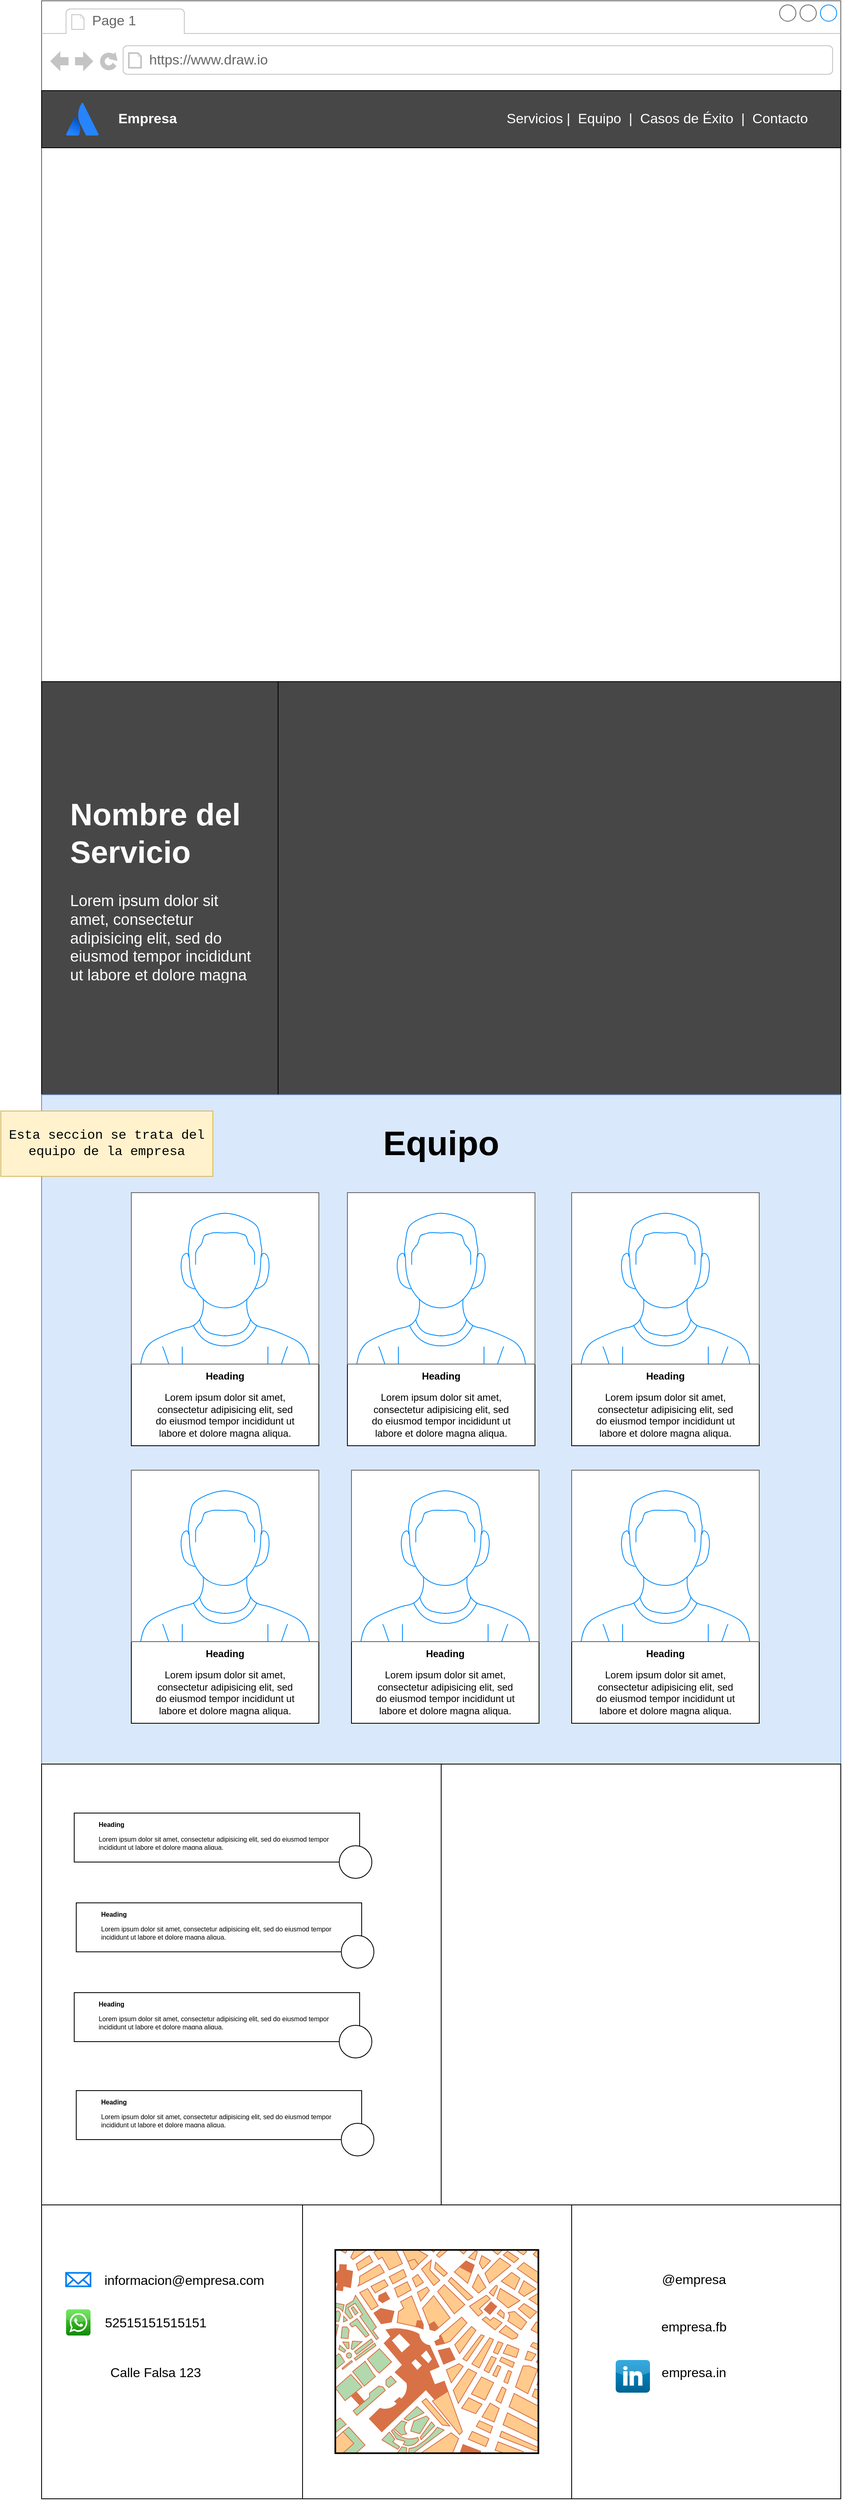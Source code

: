 <mxfile version="20.3.0" type="device" pages="3"><diagram name="Pagina Principal" id="2cc2dc42-3aac-f2a9-1cec-7a8b7cbee084"><mxGraphModel dx="1422" dy="794" grid="1" gridSize="10" guides="1" tooltips="1" connect="1" arrows="1" fold="1" page="1" pageScale="1" pageWidth="1100" pageHeight="850" background="#ffffff" math="0" shadow="0"><root><mxCell id="0"/><mxCell id="1" parent="0"/><mxCell id="NIsYrSGL74fuebZA7qUO-1" value="" style="strokeWidth=1;shadow=0;dashed=0;align=center;html=1;shape=mxgraph.mockup.containers.browserWindow;rSize=0;strokeColor=#666666;strokeColor2=#008cff;strokeColor3=#c4c4c4;mainText=,;recursiveResize=0;fillColor=#FFFFFF;" parent="1" vertex="1"><mxGeometry x="70" y="20" width="980" height="3060" as="geometry"/></mxCell><mxCell id="NIsYrSGL74fuebZA7qUO-2" value="Page 1" style="strokeWidth=1;shadow=0;dashed=0;align=center;html=1;shape=mxgraph.mockup.containers.anchor;fontSize=17;fontColor=#666666;align=left;" parent="NIsYrSGL74fuebZA7qUO-1" vertex="1"><mxGeometry x="60" y="12" width="110" height="26" as="geometry"/></mxCell><mxCell id="NIsYrSGL74fuebZA7qUO-3" value="https://www.draw.io" style="strokeWidth=1;shadow=0;dashed=0;align=center;html=1;shape=mxgraph.mockup.containers.anchor;rSize=0;fontSize=17;fontColor=#666666;align=left;" parent="NIsYrSGL74fuebZA7qUO-1" vertex="1"><mxGeometry x="130" y="60" width="250" height="26" as="geometry"/></mxCell><mxCell id="NIsYrSGL74fuebZA7qUO-4" value="" style="rounded=0;whiteSpace=wrap;html=1;strokeColor=#000000;fillColor=#474747;" parent="NIsYrSGL74fuebZA7qUO-1" vertex="1"><mxGeometry y="110" width="980" height="70" as="geometry"/></mxCell><mxCell id="NIsYrSGL74fuebZA7qUO-5" value="" style="image;image=img/lib/atlassian/Atlassian_Logo.svg;strokeColor=#000000;fillColor=#474747;" parent="NIsYrSGL74fuebZA7qUO-1" vertex="1"><mxGeometry x="30" y="125" width="40" height="40" as="geometry"/></mxCell><mxCell id="NIsYrSGL74fuebZA7qUO-6" value="Empresa" style="text;html=1;align=center;verticalAlign=middle;whiteSpace=wrap;rounded=0;fontColor=#FFFFFF;fontStyle=1;fontSize=17;" parent="NIsYrSGL74fuebZA7qUO-1" vertex="1"><mxGeometry x="80" y="130" width="100" height="30" as="geometry"/></mxCell><mxCell id="NIsYrSGL74fuebZA7qUO-7" value="Servicios |&amp;nbsp; Equipo&amp;nbsp; |&amp;nbsp; Casos de Éxito&amp;nbsp; |&amp;nbsp; Contacto" style="text;html=1;strokeColor=none;fillColor=none;align=center;verticalAlign=middle;whiteSpace=wrap;rounded=0;fontSize=17;fontColor=#FFFFFF;" parent="NIsYrSGL74fuebZA7qUO-1" vertex="1"><mxGeometry x="550" y="125" width="410" height="40" as="geometry"/></mxCell><mxCell id="NIsYrSGL74fuebZA7qUO-8" value="" style="shape=image;imageAspect=0;aspect=fixed;verticalLabelPosition=bottom;verticalAlign=top;fontSize=17;fontColor=#FFFFFF;strokeColor=#000000;fillColor=#474747;image=https://images.unsplash.com/photo-1550751827-4bd374c3f58b?ixlib=rb-1.2.1&amp;ixid=MnwxMjA3fDB8MHxwaG90by1wYWdlfHx8fGVufDB8fHx8&amp;auto=format&amp;fit=crop&amp;w=1470&amp;q=80;" parent="NIsYrSGL74fuebZA7qUO-1" vertex="1"><mxGeometry y="180" width="980" height="653.96" as="geometry"/></mxCell><mxCell id="NIsYrSGL74fuebZA7qUO-9" value="Empresa" style="text;html=1;align=center;verticalAlign=middle;whiteSpace=wrap;rounded=0;fontColor=#FFFFFF;fontStyle=1;fontSize=74;" parent="NIsYrSGL74fuebZA7qUO-1" vertex="1"><mxGeometry x="325" y="390" width="330" height="150" as="geometry"/></mxCell><mxCell id="NIsYrSGL74fuebZA7qUO-11" value="&lt;h1 style=&quot;font-size: 19px;&quot;&gt;Sobre Nosotros&lt;/h1&gt;&lt;p style=&quot;font-size: 19px;&quot;&gt;Lorem ipsum dolor sit amet, consectetur adipisicing elit, sed do eiusmod tempor incididunt ut labore et dolore magna aliqua.&lt;/p&gt;" style="text;html=1;strokeColor=none;fillColor=none;spacing=5;spacingTop=-20;whiteSpace=wrap;overflow=hidden;rounded=0;fontSize=19;fontColor=#FFFFFF;" parent="NIsYrSGL74fuebZA7qUO-1" vertex="1"><mxGeometry x="500" y="710" width="460" height="110" as="geometry"/></mxCell><mxCell id="NIsYrSGL74fuebZA7qUO-13" value="" style="rounded=0;whiteSpace=wrap;html=1;fontSize=19;fontColor=#FFFFFF;strokeColor=#000000;fillColor=#474747;" parent="NIsYrSGL74fuebZA7qUO-1" vertex="1"><mxGeometry y="834" width="290" height="506" as="geometry"/></mxCell><mxCell id="NIsYrSGL74fuebZA7qUO-14" value="" style="rounded=0;whiteSpace=wrap;html=1;fontSize=19;fontColor=#FFFFFF;strokeColor=#000000;fillColor=#474747;" parent="NIsYrSGL74fuebZA7qUO-1" vertex="1"><mxGeometry x="290" y="834" width="690" height="506" as="geometry"/></mxCell><mxCell id="NIsYrSGL74fuebZA7qUO-16" value="&lt;h1&gt;Nombre del Servicio&lt;/h1&gt;&lt;p&gt;Lorem ipsum dolor sit amet, consectetur adipisicing elit, sed do eiusmod tempor incididunt ut labore et dolore magna aliqua.&lt;/p&gt;" style="text;html=1;strokeColor=none;fillColor=none;spacing=5;spacingTop=-20;whiteSpace=wrap;overflow=hidden;rounded=0;fontSize=19;fontColor=#FFFFFF;" parent="NIsYrSGL74fuebZA7qUO-1" vertex="1"><mxGeometry x="30" y="960" width="230" height="243" as="geometry"/></mxCell><mxCell id="NIsYrSGL74fuebZA7qUO-19" value="" style="shape=image;html=1;verticalAlign=top;verticalLabelPosition=bottom;labelBackgroundColor=#ffffff;imageAspect=0;aspect=fixed;image=https://cdn2.iconfinder.com/data/icons/essential-web-3/50/layout-carousel-edit-adjust-organize-128.png;fontSize=19;fontColor=#FFFFFF;strokeColor=#FFFFFF;fillColor=#FFFFFF;" parent="NIsYrSGL74fuebZA7qUO-1" vertex="1"><mxGeometry x="410" y="870" width="420" height="420" as="geometry"/></mxCell><mxCell id="6pDQMsN-N_h8zqAbjhQN-1" value="" style="rounded=0;whiteSpace=wrap;html=1;" vertex="1" parent="NIsYrSGL74fuebZA7qUO-1"><mxGeometry y="2700" width="320" height="360" as="geometry"/></mxCell><mxCell id="6pDQMsN-N_h8zqAbjhQN-2" value="" style="rounded=0;whiteSpace=wrap;html=1;" vertex="1" parent="NIsYrSGL74fuebZA7qUO-1"><mxGeometry x="320" y="2700" width="330" height="360" as="geometry"/></mxCell><mxCell id="6pDQMsN-N_h8zqAbjhQN-6" value="" style="verticalLabelPosition=bottom;shadow=0;dashed=0;align=center;html=1;verticalAlign=top;strokeWidth=1;shape=mxgraph.mockup.misc.map;" vertex="1" parent="NIsYrSGL74fuebZA7qUO-1"><mxGeometry x="360" y="2755" width="250" height="250" as="geometry"/></mxCell><mxCell id="6pDQMsN-N_h8zqAbjhQN-13" value="informacion@empresa.com" style="text;html=1;strokeColor=none;fillColor=none;align=center;verticalAlign=middle;whiteSpace=wrap;rounded=0;fontSize=16;" vertex="1" parent="NIsYrSGL74fuebZA7qUO-1"><mxGeometry x="80" y="2776.5" width="190" height="30" as="geometry"/></mxCell><mxCell id="6pDQMsN-N_h8zqAbjhQN-14" value="" style="html=1;verticalLabelPosition=bottom;align=center;labelBackgroundColor=#ffffff;verticalAlign=top;strokeWidth=2;strokeColor=#0080F0;shadow=0;dashed=0;shape=mxgraph.ios7.icons.mail;fontSize=16;" vertex="1" parent="NIsYrSGL74fuebZA7qUO-1"><mxGeometry x="30" y="2783.25" width="30" height="16.5" as="geometry"/></mxCell><mxCell id="6pDQMsN-N_h8zqAbjhQN-17" value="" style="dashed=0;outlineConnect=0;html=1;align=center;labelPosition=center;verticalLabelPosition=bottom;verticalAlign=top;shape=mxgraph.webicons.whatsapp;fillColor=#4FE238;gradientColor=#138709;fontSize=16;" vertex="1" parent="NIsYrSGL74fuebZA7qUO-1"><mxGeometry x="30" y="2828" width="30" height="32" as="geometry"/></mxCell><mxCell id="6pDQMsN-N_h8zqAbjhQN-18" value="" style="shape=image;html=1;verticalAlign=top;verticalLabelPosition=bottom;labelBackgroundColor=#ffffff;imageAspect=0;aspect=fixed;image=https://cdn2.iconfinder.com/data/icons/bitsies/128/Location-128.png;fontSize=16;" vertex="1" parent="NIsYrSGL74fuebZA7qUO-1"><mxGeometry x="30" y="2890" width="30" height="30" as="geometry"/></mxCell><mxCell id="6pDQMsN-N_h8zqAbjhQN-20" value="52515151515151" style="text;html=1;strokeColor=none;fillColor=none;align=center;verticalAlign=middle;whiteSpace=wrap;rounded=0;fontSize=16;" vertex="1" parent="NIsYrSGL74fuebZA7qUO-1"><mxGeometry x="110" y="2829" width="60" height="30" as="geometry"/></mxCell><mxCell id="6pDQMsN-N_h8zqAbjhQN-21" value="Calle Falsa 123" style="text;html=1;strokeColor=none;fillColor=none;align=center;verticalAlign=middle;whiteSpace=wrap;rounded=0;fontSize=16;" vertex="1" parent="NIsYrSGL74fuebZA7qUO-1"><mxGeometry x="80" y="2890" width="120" height="30" as="geometry"/></mxCell><mxCell id="NIsYrSGL74fuebZA7qUO-20" value="" style="rounded=0;whiteSpace=wrap;html=1;fontSize=19;strokeColor=#6c8ebf;fillColor=#dae8fc;" parent="1" vertex="1"><mxGeometry x="70" y="1360" width="980" height="820" as="geometry"/></mxCell><mxCell id="NIsYrSGL74fuebZA7qUO-21" value="Equipo" style="text;html=1;strokeColor=none;fillColor=none;align=center;verticalAlign=middle;whiteSpace=wrap;rounded=0;fontSize=42;fontColor=#000000;fontStyle=1" parent="1" vertex="1"><mxGeometry x="485" y="1390" width="150" height="60" as="geometry"/></mxCell><mxCell id="NIsYrSGL74fuebZA7qUO-22" value="" style="whiteSpace=wrap;html=1;aspect=fixed;fontSize=42;fontColor=#000000;strokeColor=#000000;fillColor=#FFFFFF;" parent="1" vertex="1"><mxGeometry x="180" y="1480" width="230" height="230" as="geometry"/></mxCell><mxCell id="NIsYrSGL74fuebZA7qUO-23" value="" style="rounded=0;whiteSpace=wrap;html=1;fontSize=42;fontColor=#000000;strokeColor=#000000;fillColor=#FFFFFF;" parent="1" vertex="1"><mxGeometry x="180" y="1690" width="230" height="100" as="geometry"/></mxCell><mxCell id="NIsYrSGL74fuebZA7qUO-24" value="&lt;h1 style=&quot;font-size: 12px;&quot;&gt;Heading&lt;/h1&gt;&lt;p style=&quot;font-size: 12px;&quot;&gt;Lorem ipsum dolor sit amet, consectetur adipisicing elit, sed do eiusmod tempor incididunt ut labore et dolore magna aliqua.&lt;/p&gt;" style="text;html=1;strokeColor=none;fillColor=none;spacing=5;spacingTop=-20;whiteSpace=wrap;overflow=hidden;rounded=0;fontSize=12;fontColor=#000000;align=center;" parent="1" vertex="1"><mxGeometry x="200" y="1700" width="190" height="120" as="geometry"/></mxCell><mxCell id="NIsYrSGL74fuebZA7qUO-25" value="" style="verticalLabelPosition=bottom;shadow=0;dashed=0;align=center;html=1;verticalAlign=top;strokeWidth=1;shape=mxgraph.mockup.containers.userMale;strokeColor=#666666;strokeColor2=#008cff;fontSize=12;fontColor=#000000;fillColor=#FFFFFF;" parent="1" vertex="1"><mxGeometry x="180" y="1480" width="230" height="210" as="geometry"/></mxCell><mxCell id="NIsYrSGL74fuebZA7qUO-26" value="" style="rounded=0;whiteSpace=wrap;html=1;fontSize=42;fontColor=#000000;strokeColor=#000000;fillColor=#FFFFFF;" parent="1" vertex="1"><mxGeometry x="445" y="1690" width="230" height="100" as="geometry"/></mxCell><mxCell id="NIsYrSGL74fuebZA7qUO-27" value="&lt;h1 style=&quot;font-size: 12px;&quot;&gt;Heading&lt;/h1&gt;&lt;p style=&quot;font-size: 12px;&quot;&gt;Lorem ipsum dolor sit amet, consectetur adipisicing elit, sed do eiusmod tempor incididunt ut labore et dolore magna aliqua.&lt;/p&gt;" style="text;html=1;strokeColor=none;fillColor=none;spacing=5;spacingTop=-20;whiteSpace=wrap;overflow=hidden;rounded=0;fontSize=12;fontColor=#000000;align=center;" parent="1" vertex="1"><mxGeometry x="465" y="1700" width="190" height="120" as="geometry"/></mxCell><mxCell id="NIsYrSGL74fuebZA7qUO-28" value="" style="verticalLabelPosition=bottom;shadow=0;dashed=0;align=center;html=1;verticalAlign=top;strokeWidth=1;shape=mxgraph.mockup.containers.userMale;strokeColor=#666666;strokeColor2=#008cff;fontSize=12;fontColor=#000000;fillColor=#FFFFFF;" parent="1" vertex="1"><mxGeometry x="445" y="1480" width="230" height="210" as="geometry"/></mxCell><mxCell id="NIsYrSGL74fuebZA7qUO-29" value="" style="rounded=0;whiteSpace=wrap;html=1;fontSize=42;fontColor=#000000;strokeColor=#000000;fillColor=#FFFFFF;" parent="1" vertex="1"><mxGeometry x="720" y="1690" width="230" height="100" as="geometry"/></mxCell><mxCell id="NIsYrSGL74fuebZA7qUO-30" value="&lt;h1 style=&quot;font-size: 12px;&quot;&gt;Heading&lt;/h1&gt;&lt;p style=&quot;font-size: 12px;&quot;&gt;Lorem ipsum dolor sit amet, consectetur adipisicing elit, sed do eiusmod tempor incididunt ut labore et dolore magna aliqua.&lt;/p&gt;" style="text;html=1;strokeColor=none;fillColor=none;spacing=5;spacingTop=-20;whiteSpace=wrap;overflow=hidden;rounded=0;fontSize=12;fontColor=#000000;align=center;" parent="1" vertex="1"><mxGeometry x="740" y="1700" width="190" height="120" as="geometry"/></mxCell><mxCell id="NIsYrSGL74fuebZA7qUO-31" value="" style="verticalLabelPosition=bottom;shadow=0;dashed=0;align=center;html=1;verticalAlign=top;strokeWidth=1;shape=mxgraph.mockup.containers.userMale;strokeColor=#666666;strokeColor2=#008cff;fontSize=12;fontColor=#000000;fillColor=#FFFFFF;" parent="1" vertex="1"><mxGeometry x="720" y="1480" width="230" height="210" as="geometry"/></mxCell><mxCell id="NIsYrSGL74fuebZA7qUO-32" value="" style="rounded=0;whiteSpace=wrap;html=1;fontSize=42;fontColor=#000000;strokeColor=#000000;fillColor=#FFFFFF;" parent="1" vertex="1"><mxGeometry x="180" y="2030" width="230" height="100" as="geometry"/></mxCell><mxCell id="NIsYrSGL74fuebZA7qUO-33" value="&lt;h1 style=&quot;font-size: 12px;&quot;&gt;Heading&lt;/h1&gt;&lt;p style=&quot;font-size: 12px;&quot;&gt;Lorem ipsum dolor sit amet, consectetur adipisicing elit, sed do eiusmod tempor incididunt ut labore et dolore magna aliqua.&lt;/p&gt;" style="text;html=1;strokeColor=none;fillColor=none;spacing=5;spacingTop=-20;whiteSpace=wrap;overflow=hidden;rounded=0;fontSize=12;fontColor=#000000;align=center;" parent="1" vertex="1"><mxGeometry x="200" y="2040" width="190" height="120" as="geometry"/></mxCell><mxCell id="NIsYrSGL74fuebZA7qUO-34" value="" style="verticalLabelPosition=bottom;shadow=0;dashed=0;align=center;html=1;verticalAlign=top;strokeWidth=1;shape=mxgraph.mockup.containers.userMale;strokeColor=#666666;strokeColor2=#008cff;fontSize=12;fontColor=#000000;fillColor=#FFFFFF;" parent="1" vertex="1"><mxGeometry x="180" y="1820" width="230" height="210" as="geometry"/></mxCell><mxCell id="NIsYrSGL74fuebZA7qUO-35" value="" style="rounded=0;whiteSpace=wrap;html=1;fontSize=42;fontColor=#000000;strokeColor=#000000;fillColor=#FFFFFF;" parent="1" vertex="1"><mxGeometry x="450" y="2030" width="230" height="100" as="geometry"/></mxCell><mxCell id="NIsYrSGL74fuebZA7qUO-36" value="&lt;h1 style=&quot;font-size: 12px;&quot;&gt;Heading&lt;/h1&gt;&lt;p style=&quot;font-size: 12px;&quot;&gt;Lorem ipsum dolor sit amet, consectetur adipisicing elit, sed do eiusmod tempor incididunt ut labore et dolore magna aliqua.&lt;/p&gt;" style="text;html=1;strokeColor=none;fillColor=none;spacing=5;spacingTop=-20;whiteSpace=wrap;overflow=hidden;rounded=0;fontSize=12;fontColor=#000000;align=center;" parent="1" vertex="1"><mxGeometry x="470" y="2040" width="190" height="120" as="geometry"/></mxCell><mxCell id="NIsYrSGL74fuebZA7qUO-37" value="" style="verticalLabelPosition=bottom;shadow=0;dashed=0;align=center;html=1;verticalAlign=top;strokeWidth=1;shape=mxgraph.mockup.containers.userMale;strokeColor=#666666;strokeColor2=#008cff;fontSize=12;fontColor=#000000;fillColor=#FFFFFF;" parent="1" vertex="1"><mxGeometry x="450" y="1820" width="230" height="210" as="geometry"/></mxCell><mxCell id="NIsYrSGL74fuebZA7qUO-38" value="" style="rounded=0;whiteSpace=wrap;html=1;fontSize=42;fontColor=#000000;strokeColor=#000000;fillColor=#FFFFFF;" parent="1" vertex="1"><mxGeometry x="720" y="2030" width="230" height="100" as="geometry"/></mxCell><mxCell id="NIsYrSGL74fuebZA7qUO-39" value="&lt;h1 style=&quot;font-size: 12px;&quot;&gt;Heading&lt;/h1&gt;&lt;p style=&quot;font-size: 12px;&quot;&gt;Lorem ipsum dolor sit amet, consectetur adipisicing elit, sed do eiusmod tempor incididunt ut labore et dolore magna aliqua.&lt;/p&gt;" style="text;html=1;strokeColor=none;fillColor=none;spacing=5;spacingTop=-20;whiteSpace=wrap;overflow=hidden;rounded=0;fontSize=12;fontColor=#000000;align=center;" parent="1" vertex="1"><mxGeometry x="740" y="2040" width="190" height="120" as="geometry"/></mxCell><mxCell id="NIsYrSGL74fuebZA7qUO-40" value="" style="verticalLabelPosition=bottom;shadow=0;dashed=0;align=center;html=1;verticalAlign=top;strokeWidth=1;shape=mxgraph.mockup.containers.userMale;strokeColor=#666666;strokeColor2=#008cff;fontSize=12;fontColor=#000000;fillColor=#FFFFFF;" parent="1" vertex="1"><mxGeometry x="720" y="1820" width="230" height="210" as="geometry"/></mxCell><mxCell id="NIsYrSGL74fuebZA7qUO-41" value="" style="rounded=0;whiteSpace=wrap;html=1;fontSize=12;fontColor=#000000;strokeColor=#000000;fillColor=#FFFFFF;" parent="1" vertex="1"><mxGeometry x="70" y="2180" width="980" height="540" as="geometry"/></mxCell><mxCell id="NIsYrSGL74fuebZA7qUO-42" value="" style="rounded=0;whiteSpace=wrap;html=1;fontSize=12;fontColor=#000000;strokeColor=#000000;fillColor=#FFFFFF;" parent="1" vertex="1"><mxGeometry x="70" y="2180" width="490" height="540" as="geometry"/></mxCell><mxCell id="NIsYrSGL74fuebZA7qUO-43" value="" style="rounded=0;whiteSpace=wrap;html=1;fontSize=12;fontColor=#000000;strokeColor=#000000;fillColor=#FFFFFF;" parent="1" vertex="1"><mxGeometry x="110" y="2240" width="350" height="60" as="geometry"/></mxCell><mxCell id="NIsYrSGL74fuebZA7qUO-44" value="&lt;h1 style=&quot;font-size: 8px;&quot;&gt;Heading&lt;/h1&gt;&lt;p style=&quot;font-size: 8px;&quot;&gt;Lorem ipsum dolor sit amet, consectetur adipisicing elit, sed do eiusmod tempor incididunt ut labore et dolore magna aliqua.&lt;/p&gt;" style="text;html=1;strokeColor=none;fillColor=none;spacing=5;spacingTop=-20;whiteSpace=wrap;overflow=hidden;rounded=0;fontSize=8;fontColor=#000000;" parent="1" vertex="1"><mxGeometry x="135" y="2255" width="300" height="30" as="geometry"/></mxCell><mxCell id="NIsYrSGL74fuebZA7qUO-45" value="" style="ellipse;whiteSpace=wrap;html=1;aspect=fixed;fontSize=8;fontColor=#000000;strokeColor=#000000;fillColor=#FFFFFF;" parent="1" vertex="1"><mxGeometry x="435" y="2280" width="40" height="40" as="geometry"/></mxCell><mxCell id="NIsYrSGL74fuebZA7qUO-47" value="" style="rounded=0;whiteSpace=wrap;html=1;fontSize=12;fontColor=#000000;strokeColor=#000000;fillColor=#FFFFFF;" parent="1" vertex="1"><mxGeometry x="112.5" y="2350" width="350" height="60" as="geometry"/></mxCell><mxCell id="NIsYrSGL74fuebZA7qUO-48" value="&lt;h1 style=&quot;font-size: 8px;&quot;&gt;Heading&lt;/h1&gt;&lt;p style=&quot;font-size: 8px;&quot;&gt;Lorem ipsum dolor sit amet, consectetur adipisicing elit, sed do eiusmod tempor incididunt ut labore et dolore magna aliqua.&lt;/p&gt;" style="text;html=1;strokeColor=none;fillColor=none;spacing=5;spacingTop=-20;whiteSpace=wrap;overflow=hidden;rounded=0;fontSize=8;fontColor=#000000;" parent="1" vertex="1"><mxGeometry x="137.5" y="2365" width="300" height="30" as="geometry"/></mxCell><mxCell id="NIsYrSGL74fuebZA7qUO-49" value="" style="ellipse;whiteSpace=wrap;html=1;aspect=fixed;fontSize=8;fontColor=#000000;strokeColor=#000000;fillColor=#FFFFFF;" parent="1" vertex="1"><mxGeometry x="437.5" y="2390" width="40" height="40" as="geometry"/></mxCell><mxCell id="NIsYrSGL74fuebZA7qUO-50" value="" style="rounded=0;whiteSpace=wrap;html=1;fontSize=12;fontColor=#000000;strokeColor=#000000;fillColor=#FFFFFF;" parent="1" vertex="1"><mxGeometry x="110" y="2460" width="350" height="60" as="geometry"/></mxCell><mxCell id="NIsYrSGL74fuebZA7qUO-51" value="&lt;h1 style=&quot;font-size: 8px;&quot;&gt;Heading&lt;/h1&gt;&lt;p style=&quot;font-size: 8px;&quot;&gt;Lorem ipsum dolor sit amet, consectetur adipisicing elit, sed do eiusmod tempor incididunt ut labore et dolore magna aliqua.&lt;/p&gt;" style="text;html=1;strokeColor=none;fillColor=none;spacing=5;spacingTop=-20;whiteSpace=wrap;overflow=hidden;rounded=0;fontSize=8;fontColor=#000000;" parent="1" vertex="1"><mxGeometry x="135" y="2475" width="300" height="30" as="geometry"/></mxCell><mxCell id="NIsYrSGL74fuebZA7qUO-52" value="" style="ellipse;whiteSpace=wrap;html=1;aspect=fixed;fontSize=8;fontColor=#000000;strokeColor=#000000;fillColor=#FFFFFF;" parent="1" vertex="1"><mxGeometry x="435" y="2500" width="40" height="40" as="geometry"/></mxCell><mxCell id="NIsYrSGL74fuebZA7qUO-53" value="" style="rounded=0;whiteSpace=wrap;html=1;fontSize=12;fontColor=#000000;strokeColor=#000000;fillColor=#FFFFFF;" parent="1" vertex="1"><mxGeometry x="112.5" y="2580" width="350" height="60" as="geometry"/></mxCell><mxCell id="NIsYrSGL74fuebZA7qUO-54" value="&lt;h1 style=&quot;font-size: 8px;&quot;&gt;Heading&lt;/h1&gt;&lt;p style=&quot;font-size: 8px;&quot;&gt;Lorem ipsum dolor sit amet, consectetur adipisicing elit, sed do eiusmod tempor incididunt ut labore et dolore magna aliqua.&lt;/p&gt;" style="text;html=1;strokeColor=none;fillColor=none;spacing=5;spacingTop=-20;whiteSpace=wrap;overflow=hidden;rounded=0;fontSize=8;fontColor=#000000;" parent="1" vertex="1"><mxGeometry x="137.5" y="2595" width="300" height="30" as="geometry"/></mxCell><mxCell id="NIsYrSGL74fuebZA7qUO-55" value="" style="ellipse;whiteSpace=wrap;html=1;aspect=fixed;fontSize=8;fontColor=#000000;strokeColor=#000000;fillColor=#FFFFFF;" parent="1" vertex="1"><mxGeometry x="437.5" y="2620" width="40" height="40" as="geometry"/></mxCell><mxCell id="NIsYrSGL74fuebZA7qUO-73" value="" style="shape=image;html=1;verticalAlign=top;verticalLabelPosition=bottom;labelBackgroundColor=#ffffff;imageAspect=0;aspect=fixed;image=https://cdn2.iconfinder.com/data/icons/essential-web-3/50/layout-carousel-edit-adjust-organize-128.png;fontSize=19;fontColor=#FFFFFF;strokeColor=#FFFFFF;fillColor=#FFFFFF;" parent="1" vertex="1"><mxGeometry x="610" y="2280" width="370" height="370" as="geometry"/></mxCell><mxCell id="6pDQMsN-N_h8zqAbjhQN-5" value="" style="rounded=0;whiteSpace=wrap;html=1;" vertex="1" parent="1"><mxGeometry x="720" y="2720" width="330" height="360" as="geometry"/></mxCell><mxCell id="6pDQMsN-N_h8zqAbjhQN-7" value="" style="shape=image;html=1;verticalAlign=top;verticalLabelPosition=bottom;labelBackgroundColor=#ffffff;imageAspect=0;aspect=fixed;image=https://cdn3.iconfinder.com/data/icons/2018-social-media-logotypes/1000/2018_social_media_popular_app_logo_instagram-128.png" vertex="1" parent="1"><mxGeometry x="772" y="2790" width="42" height="42" as="geometry"/></mxCell><mxCell id="6pDQMsN-N_h8zqAbjhQN-8" value="@empresa" style="text;html=1;strokeColor=none;fillColor=none;align=center;verticalAlign=middle;whiteSpace=wrap;rounded=0;fontSize=16;" vertex="1" parent="1"><mxGeometry x="830" y="2796" width="80" height="30" as="geometry"/></mxCell><mxCell id="6pDQMsN-N_h8zqAbjhQN-9" value="" style="shape=image;html=1;verticalAlign=top;verticalLabelPosition=bottom;labelBackgroundColor=#ffffff;imageAspect=0;aspect=fixed;image=https://cdn1.iconfinder.com/data/icons/social-media-2285/512/Colored_Facebook3_svg-128.png;fontSize=16;" vertex="1" parent="1"><mxGeometry x="774" y="2848" width="42" height="42" as="geometry"/></mxCell><mxCell id="6pDQMsN-N_h8zqAbjhQN-10" value="" style="dashed=0;outlineConnect=0;html=1;align=center;labelPosition=center;verticalLabelPosition=bottom;verticalAlign=top;shape=mxgraph.webicons.linkedin;fillColor=#0095DB;gradientColor=#006391;fontSize=16;" vertex="1" parent="1"><mxGeometry x="774" y="2910" width="42" height="40" as="geometry"/></mxCell><mxCell id="6pDQMsN-N_h8zqAbjhQN-11" value="empresa.fb" style="text;html=1;strokeColor=none;fillColor=none;align=center;verticalAlign=middle;whiteSpace=wrap;rounded=0;fontSize=16;" vertex="1" parent="1"><mxGeometry x="840" y="2854" width="60" height="30" as="geometry"/></mxCell><mxCell id="6pDQMsN-N_h8zqAbjhQN-12" value="empresa.in" style="text;html=1;strokeColor=none;fillColor=none;align=center;verticalAlign=middle;whiteSpace=wrap;rounded=0;fontSize=16;" vertex="1" parent="1"><mxGeometry x="840" y="2910" width="60" height="30" as="geometry"/></mxCell><mxCell id="0skSJK9CY9AeQPO-nvOK-1" value="Esta seccion se trata del equipo de la empresa&lt;br&gt;" style="text;html=1;strokeColor=#d6b656;fillColor=#fff2cc;align=center;verticalAlign=middle;whiteSpace=wrap;rounded=0;fontFamily=Courier New;fontSize=16;" vertex="1" parent="1"><mxGeometry x="20" y="1380" width="260" height="80" as="geometry"/></mxCell></root></mxGraphModel></diagram><diagram id="Pd0k-z5_4ESNmSzR7TL3" name="Pagina de Contacto"><mxGraphModel dx="1422" dy="794" grid="1" gridSize="10" guides="1" tooltips="1" connect="1" arrows="1" fold="1" page="1" pageScale="1" pageWidth="827" pageHeight="1169" math="0" shadow="0"><root><mxCell id="0"/><mxCell id="1" parent="0"/><mxCell id="_iJI2HVKELotalqMQqWu-3" value="" style="rounded=0;whiteSpace=wrap;html=1;strokeColor=#000000;fillColor=#474747;" parent="1" vertex="1"><mxGeometry x="90" y="40" width="980" height="70" as="geometry"/></mxCell><mxCell id="_iJI2HVKELotalqMQqWu-4" value="" style="image;image=img/lib/atlassian/Atlassian_Logo.svg;strokeColor=#000000;fillColor=#474747;" parent="1" vertex="1"><mxGeometry x="120" y="55" width="40" height="40" as="geometry"/></mxCell><mxCell id="_iJI2HVKELotalqMQqWu-5" value="Empresa" style="text;html=1;align=center;verticalAlign=middle;whiteSpace=wrap;rounded=0;fontColor=#FFFFFF;fontStyle=1;fontSize=17;" parent="1" vertex="1"><mxGeometry x="160" y="65" width="100" height="30" as="geometry"/></mxCell><mxCell id="_iJI2HVKELotalqMQqWu-9" value="&lt;h1 style=&quot;font-size: 19px;&quot;&gt;Sobre Nosotros&lt;/h1&gt;&lt;p style=&quot;font-size: 19px;&quot;&gt;Lorem ipsum dolor sit amet, consectetur adipisicing elit, sed do eiusmod tempor incididunt ut labore et dolore magna aliqua.&lt;/p&gt;" style="text;html=1;strokeColor=none;fillColor=none;spacing=5;spacingTop=-20;whiteSpace=wrap;overflow=hidden;rounded=0;fontSize=19;fontColor=#FFFFFF;" parent="1" vertex="1"><mxGeometry x="590" y="640" width="460" height="110" as="geometry"/></mxCell><mxCell id="PUjLVdz7-DqrFNSNPW5h-1" value="" style="shape=singleArrow;direction=west;whiteSpace=wrap;html=1;fontSize=8;fontColor=#000000;strokeColor=#000000;fillColor=#FFFFFF;" parent="1" vertex="1"><mxGeometry x="980" y="50" width="60" height="50" as="geometry"/></mxCell><mxCell id="PUjLVdz7-DqrFNSNPW5h-2" value="" style="whiteSpace=wrap;html=1;fontSize=8;fontColor=#000000;strokeColor=#000000;fillColor=#FFFFFF;aspect=fixed;" parent="1" vertex="1"><mxGeometry x="90" y="110" width="980" height="990" as="geometry"/></mxCell><mxCell id="PUjLVdz7-DqrFNSNPW5h-3" value="Contactanos" style="text;html=1;strokeColor=none;fillColor=none;align=center;verticalAlign=middle;whiteSpace=wrap;rounded=0;fontSize=48;fontColor=#000000;fontStyle=1" parent="1" vertex="1"><mxGeometry x="400" y="150" width="330" height="110" as="geometry"/></mxCell><mxCell id="PUjLVdz7-DqrFNSNPW5h-5" value="Email address" style="fillColor=none;strokeColor=none;align=left;fontSize=14;fontColor=#000000;" parent="1" vertex="1"><mxGeometry x="170" y="260" width="260" height="40" as="geometry"/></mxCell><mxCell id="PUjLVdz7-DqrFNSNPW5h-6" value="name@example.com" style="html=1;shadow=0;dashed=0;shape=mxgraph.bootstrap.rrect;rSize=5;fillColor=none;strokeColor=#999999;align=left;spacing=15;fontSize=14;fontColor=#6C767D;" parent="1" vertex="1"><mxGeometry width="800" height="30" relative="1" as="geometry"><mxPoint x="170" y="300" as="offset"/></mxGeometry></mxCell><mxCell id="PUjLVdz7-DqrFNSNPW5h-7" value="Example select" style="fillColor=none;strokeColor=none;align=left;fontSize=14;fontColor=#000000;" parent="1" vertex="1"><mxGeometry width="260" height="40" relative="1" as="geometry"><mxPoint x="170" y="340" as="offset"/></mxGeometry></mxCell><mxCell id="PUjLVdz7-DqrFNSNPW5h-8" value="1" style="html=1;shadow=0;dashed=0;shape=mxgraph.bootstrap.rrect;rSize=5;fillColor=none;strokeColor=#999999;align=left;spacing=15;fontSize=14;fontColor=#6C767D;" parent="1" vertex="1"><mxGeometry width="800" height="30" relative="1" as="geometry"><mxPoint x="170" y="380" as="offset"/></mxGeometry></mxCell><mxCell id="PUjLVdz7-DqrFNSNPW5h-9" value="Example multiple select" style="fillColor=none;strokeColor=none;align=left;fontSize=14;fontColor=#000000;" parent="1" vertex="1"><mxGeometry width="260" height="40" relative="1" as="geometry"><mxPoint x="170" y="420" as="offset"/></mxGeometry></mxCell><mxCell id="PUjLVdz7-DqrFNSNPW5h-10" value="" style="html=1;shadow=0;dashed=0;shape=mxgraph.bootstrap.rrect;rSize=5;fillColor=none;strokeColor=#999999;align=left;spacing=15;fontSize=14;fontColor=#6C767D;" parent="1" vertex="1"><mxGeometry width="800" height="100" relative="1" as="geometry"><mxPoint x="170" y="460" as="offset"/></mxGeometry></mxCell><mxCell id="PUjLVdz7-DqrFNSNPW5h-11" value="" style="html=1;shadow=0;dashed=0;shape=mxgraph.bootstrap.rightButton;rSize=5;fillColor=#F1F1F1;strokeColor=#999999;fontSize=48;fontColor=#000000;" parent="PUjLVdz7-DqrFNSNPW5h-10" vertex="1"><mxGeometry x="1" width="20" height="100" relative="1" as="geometry"><mxPoint x="-20" as="offset"/></mxGeometry></mxCell><mxCell id="PUjLVdz7-DqrFNSNPW5h-12" value="" style="fillColor=#C1C1C1;strokeColor=none;fontSize=48;fontColor=#000000;" parent="PUjLVdz7-DqrFNSNPW5h-11" vertex="1"><mxGeometry width="16" height="45" relative="1" as="geometry"><mxPoint x="2" y="20" as="offset"/></mxGeometry></mxCell><mxCell id="PUjLVdz7-DqrFNSNPW5h-13" value="" style="shape=triangle;direction=north;fillColor=#C1C1C1;strokeColor=none;perimeter=none;fontSize=48;fontColor=#000000;" parent="PUjLVdz7-DqrFNSNPW5h-11" vertex="1"><mxGeometry width="10" height="5" relative="1" as="geometry"><mxPoint x="5" y="7.5" as="offset"/></mxGeometry></mxCell><mxCell id="PUjLVdz7-DqrFNSNPW5h-14" value="" style="shape=triangle;direction=south;fillColor=#505050;strokeColor=none;perimeter=none;fontSize=48;fontColor=#000000;" parent="PUjLVdz7-DqrFNSNPW5h-11" vertex="1"><mxGeometry y="1" width="10" height="5" relative="1" as="geometry"><mxPoint x="5" y="-12.5" as="offset"/></mxGeometry></mxCell><mxCell id="PUjLVdz7-DqrFNSNPW5h-15" value="1" style="fillColor=none;strokeColor=none;align=left;spacing=15;fontSize=14;fontColor=#6C767D;" parent="PUjLVdz7-DqrFNSNPW5h-10" vertex="1"><mxGeometry width="780" height="20" relative="1" as="geometry"><mxPoint y="10" as="offset"/></mxGeometry></mxCell><mxCell id="PUjLVdz7-DqrFNSNPW5h-16" value="2" style="fillColor=none;strokeColor=none;align=left;spacing=15;fontSize=14;fontColor=#6C767D;" parent="PUjLVdz7-DqrFNSNPW5h-10" vertex="1"><mxGeometry width="780" height="20" relative="1" as="geometry"><mxPoint y="30" as="offset"/></mxGeometry></mxCell><mxCell id="PUjLVdz7-DqrFNSNPW5h-17" value="3" style="fillColor=none;strokeColor=none;align=left;spacing=15;fontSize=14;fontColor=#6C767D;" parent="PUjLVdz7-DqrFNSNPW5h-10" vertex="1"><mxGeometry width="780" height="20" relative="1" as="geometry"><mxPoint y="50" as="offset"/></mxGeometry></mxCell><mxCell id="PUjLVdz7-DqrFNSNPW5h-18" value="4" style="fillColor=none;strokeColor=none;align=left;spacing=15;fontSize=14;fontColor=#6C767D;" parent="PUjLVdz7-DqrFNSNPW5h-10" vertex="1"><mxGeometry width="780" height="20" relative="1" as="geometry"><mxPoint y="70" as="offset"/></mxGeometry></mxCell><mxCell id="PUjLVdz7-DqrFNSNPW5h-19" value="Example textarea" style="fillColor=none;strokeColor=none;align=left;fontSize=14;fontColor=#000000;" parent="1" vertex="1"><mxGeometry width="260" height="40" relative="1" as="geometry"><mxPoint x="170" y="570" as="offset"/></mxGeometry></mxCell><mxCell id="PUjLVdz7-DqrFNSNPW5h-20" value="" style="html=1;shadow=0;dashed=0;shape=mxgraph.bootstrap.rrect;rSize=5;fillColor=none;strokeColor=#999999;align=left;spacing=15;fontSize=14;fontColor=#6C767D;" parent="1" vertex="1"><mxGeometry width="800" height="90" relative="1" as="geometry"><mxPoint x="170" y="610" as="offset"/></mxGeometry></mxCell><mxCell id="PUjLVdz7-DqrFNSNPW5h-21" value="Submit" style="rounded=1;fillColor=#0057D8;align=center;strokeColor=none;html=1;fontColor=#ffffff;fontSize=12;sketch=0;" parent="1" vertex="1"><mxGeometry x="490" y="720" width="110" height="50" as="geometry"/></mxCell><mxCell id="beluHZQA8Qh4Q4YuW2SC-1" value="" style="rounded=0;whiteSpace=wrap;html=1;" vertex="1" parent="1"><mxGeometry x="90" y="809" width="320" height="360" as="geometry"/></mxCell><mxCell id="beluHZQA8Qh4Q4YuW2SC-2" value="" style="rounded=0;whiteSpace=wrap;html=1;" vertex="1" parent="1"><mxGeometry x="410" y="809" width="330" height="360" as="geometry"/></mxCell><mxCell id="beluHZQA8Qh4Q4YuW2SC-3" value="" style="verticalLabelPosition=bottom;shadow=0;dashed=0;align=center;html=1;verticalAlign=top;strokeWidth=1;shape=mxgraph.mockup.misc.map;" vertex="1" parent="1"><mxGeometry x="450" y="864" width="250" height="250" as="geometry"/></mxCell><mxCell id="beluHZQA8Qh4Q4YuW2SC-4" value="informacion@empresa.com" style="text;html=1;strokeColor=none;fillColor=none;align=center;verticalAlign=middle;whiteSpace=wrap;rounded=0;fontSize=16;" vertex="1" parent="1"><mxGeometry x="170" y="885.5" width="190" height="30" as="geometry"/></mxCell><mxCell id="beluHZQA8Qh4Q4YuW2SC-5" value="" style="html=1;verticalLabelPosition=bottom;align=center;labelBackgroundColor=#ffffff;verticalAlign=top;strokeWidth=2;strokeColor=#0080F0;shadow=0;dashed=0;shape=mxgraph.ios7.icons.mail;fontSize=16;" vertex="1" parent="1"><mxGeometry x="120" y="892.25" width="30" height="16.5" as="geometry"/></mxCell><mxCell id="beluHZQA8Qh4Q4YuW2SC-6" value="" style="dashed=0;outlineConnect=0;html=1;align=center;labelPosition=center;verticalLabelPosition=bottom;verticalAlign=top;shape=mxgraph.webicons.whatsapp;fillColor=#4FE238;gradientColor=#138709;fontSize=16;" vertex="1" parent="1"><mxGeometry x="120" y="937" width="30" height="32" as="geometry"/></mxCell><mxCell id="beluHZQA8Qh4Q4YuW2SC-7" value="" style="shape=image;html=1;verticalAlign=top;verticalLabelPosition=bottom;labelBackgroundColor=#ffffff;imageAspect=0;aspect=fixed;image=https://cdn2.iconfinder.com/data/icons/bitsies/128/Location-128.png;fontSize=16;" vertex="1" parent="1"><mxGeometry x="120" y="999" width="30" height="30" as="geometry"/></mxCell><mxCell id="beluHZQA8Qh4Q4YuW2SC-8" value="52515151515151" style="text;html=1;strokeColor=none;fillColor=none;align=center;verticalAlign=middle;whiteSpace=wrap;rounded=0;fontSize=16;" vertex="1" parent="1"><mxGeometry x="200" y="938" width="60" height="30" as="geometry"/></mxCell><mxCell id="beluHZQA8Qh4Q4YuW2SC-9" value="Calle Falsa 123" style="text;html=1;strokeColor=none;fillColor=none;align=center;verticalAlign=middle;whiteSpace=wrap;rounded=0;fontSize=16;" vertex="1" parent="1"><mxGeometry x="170" y="999" width="120" height="30" as="geometry"/></mxCell><mxCell id="beluHZQA8Qh4Q4YuW2SC-10" value="" style="rounded=0;whiteSpace=wrap;html=1;" vertex="1" parent="1"><mxGeometry x="740" y="809" width="330" height="360" as="geometry"/></mxCell><mxCell id="beluHZQA8Qh4Q4YuW2SC-11" value="" style="shape=image;html=1;verticalAlign=top;verticalLabelPosition=bottom;labelBackgroundColor=#ffffff;imageAspect=0;aspect=fixed;image=https://cdn3.iconfinder.com/data/icons/2018-social-media-logotypes/1000/2018_social_media_popular_app_logo_instagram-128.png" vertex="1" parent="1"><mxGeometry x="792" y="879" width="42" height="42" as="geometry"/></mxCell><mxCell id="beluHZQA8Qh4Q4YuW2SC-12" value="@empresa" style="text;html=1;strokeColor=none;fillColor=none;align=center;verticalAlign=middle;whiteSpace=wrap;rounded=0;fontSize=16;" vertex="1" parent="1"><mxGeometry x="850" y="885" width="80" height="30" as="geometry"/></mxCell><mxCell id="beluHZQA8Qh4Q4YuW2SC-13" value="" style="shape=image;html=1;verticalAlign=top;verticalLabelPosition=bottom;labelBackgroundColor=#ffffff;imageAspect=0;aspect=fixed;image=https://cdn1.iconfinder.com/data/icons/social-media-2285/512/Colored_Facebook3_svg-128.png;fontSize=16;" vertex="1" parent="1"><mxGeometry x="794" y="937" width="42" height="42" as="geometry"/></mxCell><mxCell id="beluHZQA8Qh4Q4YuW2SC-14" value="" style="dashed=0;outlineConnect=0;html=1;align=center;labelPosition=center;verticalLabelPosition=bottom;verticalAlign=top;shape=mxgraph.webicons.linkedin;fillColor=#0095DB;gradientColor=#006391;fontSize=16;" vertex="1" parent="1"><mxGeometry x="794" y="999" width="42" height="40" as="geometry"/></mxCell><mxCell id="beluHZQA8Qh4Q4YuW2SC-15" value="empresa.fb" style="text;html=1;strokeColor=none;fillColor=none;align=center;verticalAlign=middle;whiteSpace=wrap;rounded=0;fontSize=16;" vertex="1" parent="1"><mxGeometry x="860" y="943" width="60" height="30" as="geometry"/></mxCell><mxCell id="beluHZQA8Qh4Q4YuW2SC-16" value="empresa.in" style="text;html=1;strokeColor=none;fillColor=none;align=center;verticalAlign=middle;whiteSpace=wrap;rounded=0;fontSize=16;" vertex="1" parent="1"><mxGeometry x="860" y="999" width="60" height="30" as="geometry"/></mxCell></root></mxGraphModel></diagram><diagram id="LebvC7RawvhsmmWCivN0" name="Página-3"><mxGraphModel dx="1422" dy="794" grid="1" gridSize="10" guides="1" tooltips="1" connect="1" arrows="1" fold="1" page="1" pageScale="1" pageWidth="827" pageHeight="1169" math="0" shadow="0"><root><mxCell id="0"/><mxCell id="1" parent="0"/></root></mxGraphModel></diagram></mxfile>